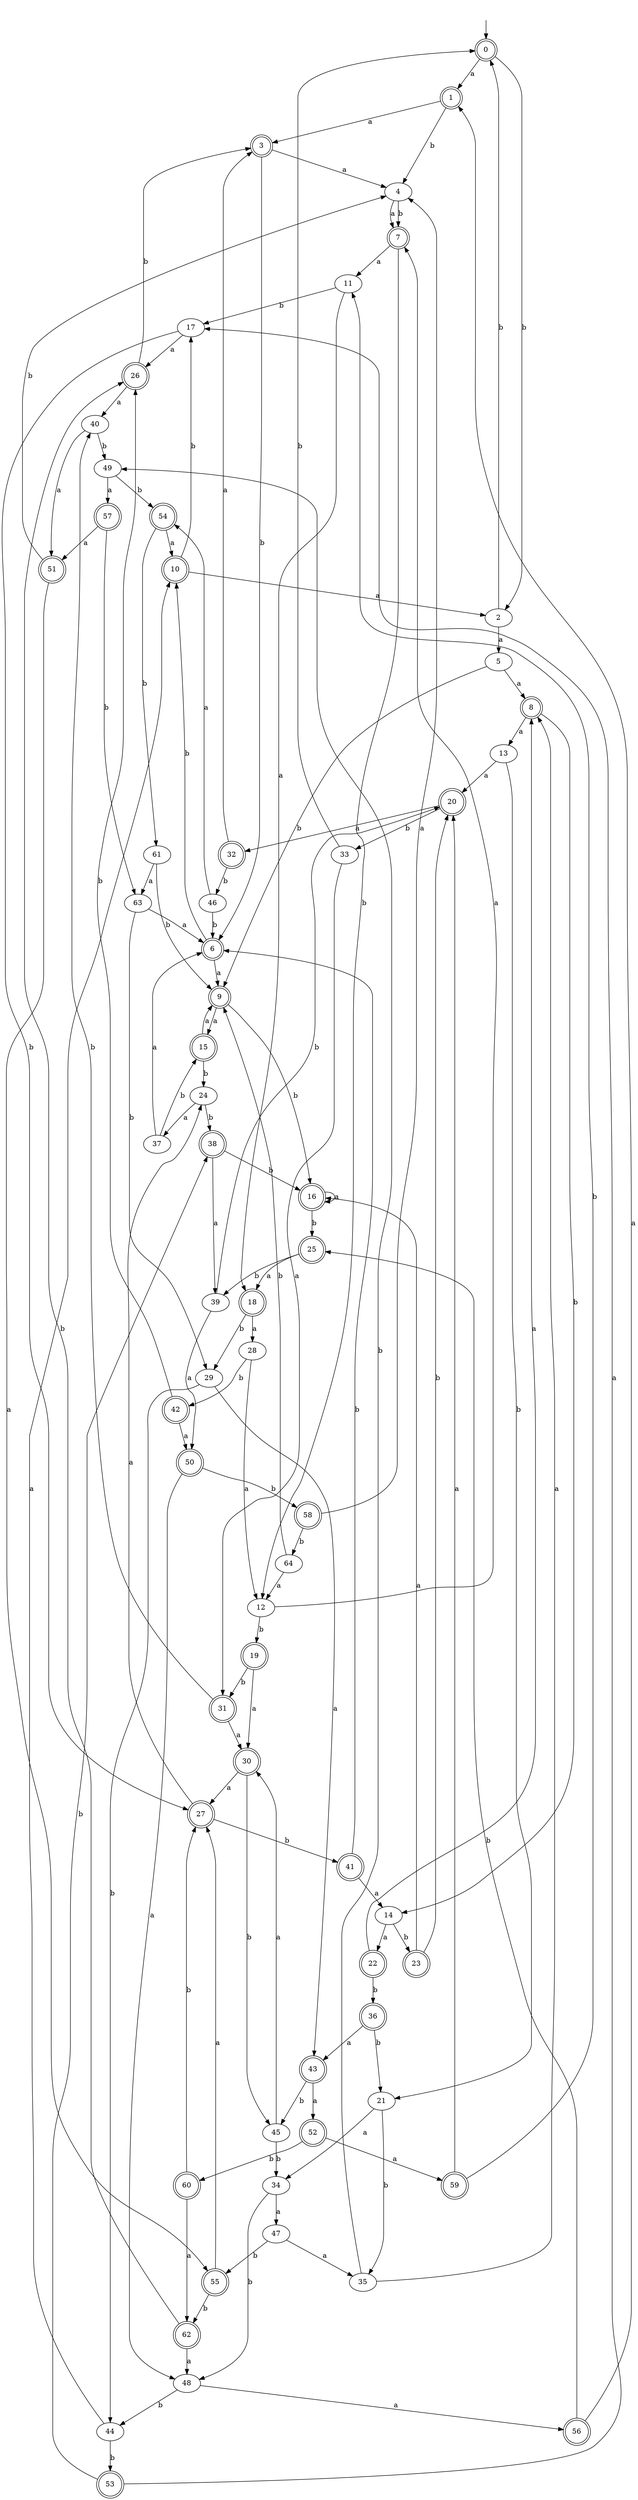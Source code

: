 digraph RandomDFA {
  __start0 [label="", shape=none];
  __start0 -> 0 [label=""];
  0 [shape=circle] [shape=doublecircle]
  0 -> 1 [label="a"]
  0 -> 2 [label="b"]
  1 [shape=doublecircle]
  1 -> 3 [label="a"]
  1 -> 4 [label="b"]
  2
  2 -> 5 [label="a"]
  2 -> 0 [label="b"]
  3 [shape=doublecircle]
  3 -> 4 [label="a"]
  3 -> 6 [label="b"]
  4
  4 -> 7 [label="a"]
  4 -> 7 [label="b"]
  5
  5 -> 8 [label="a"]
  5 -> 9 [label="b"]
  6 [shape=doublecircle]
  6 -> 9 [label="a"]
  6 -> 10 [label="b"]
  7 [shape=doublecircle]
  7 -> 11 [label="a"]
  7 -> 12 [label="b"]
  8 [shape=doublecircle]
  8 -> 13 [label="a"]
  8 -> 14 [label="b"]
  9 [shape=doublecircle]
  9 -> 15 [label="a"]
  9 -> 16 [label="b"]
  10 [shape=doublecircle]
  10 -> 2 [label="a"]
  10 -> 17 [label="b"]
  11
  11 -> 18 [label="a"]
  11 -> 17 [label="b"]
  12
  12 -> 7 [label="a"]
  12 -> 19 [label="b"]
  13
  13 -> 20 [label="a"]
  13 -> 21 [label="b"]
  14
  14 -> 22 [label="a"]
  14 -> 23 [label="b"]
  15 [shape=doublecircle]
  15 -> 9 [label="a"]
  15 -> 24 [label="b"]
  16 [shape=doublecircle]
  16 -> 16 [label="a"]
  16 -> 25 [label="b"]
  17
  17 -> 26 [label="a"]
  17 -> 27 [label="b"]
  18 [shape=doublecircle]
  18 -> 28 [label="a"]
  18 -> 29 [label="b"]
  19 [shape=doublecircle]
  19 -> 30 [label="a"]
  19 -> 31 [label="b"]
  20 [shape=doublecircle]
  20 -> 32 [label="a"]
  20 -> 33 [label="b"]
  21
  21 -> 34 [label="a"]
  21 -> 35 [label="b"]
  22 [shape=doublecircle]
  22 -> 8 [label="a"]
  22 -> 36 [label="b"]
  23 [shape=doublecircle]
  23 -> 16 [label="a"]
  23 -> 20 [label="b"]
  24
  24 -> 37 [label="a"]
  24 -> 38 [label="b"]
  25 [shape=doublecircle]
  25 -> 18 [label="a"]
  25 -> 39 [label="b"]
  26 [shape=doublecircle]
  26 -> 40 [label="a"]
  26 -> 3 [label="b"]
  27 [shape=doublecircle]
  27 -> 24 [label="a"]
  27 -> 41 [label="b"]
  28
  28 -> 12 [label="a"]
  28 -> 42 [label="b"]
  29
  29 -> 43 [label="a"]
  29 -> 44 [label="b"]
  30 [shape=doublecircle]
  30 -> 27 [label="a"]
  30 -> 45 [label="b"]
  31 [shape=doublecircle]
  31 -> 30 [label="a"]
  31 -> 40 [label="b"]
  32 [shape=doublecircle]
  32 -> 3 [label="a"]
  32 -> 46 [label="b"]
  33
  33 -> 31 [label="a"]
  33 -> 0 [label="b"]
  34
  34 -> 47 [label="a"]
  34 -> 48 [label="b"]
  35
  35 -> 8 [label="a"]
  35 -> 49 [label="b"]
  36 [shape=doublecircle]
  36 -> 43 [label="a"]
  36 -> 21 [label="b"]
  37
  37 -> 6 [label="a"]
  37 -> 15 [label="b"]
  38 [shape=doublecircle]
  38 -> 39 [label="a"]
  38 -> 16 [label="b"]
  39
  39 -> 50 [label="a"]
  39 -> 20 [label="b"]
  40
  40 -> 51 [label="a"]
  40 -> 49 [label="b"]
  41 [shape=doublecircle]
  41 -> 14 [label="a"]
  41 -> 6 [label="b"]
  42 [shape=doublecircle]
  42 -> 50 [label="a"]
  42 -> 26 [label="b"]
  43 [shape=doublecircle]
  43 -> 52 [label="a"]
  43 -> 45 [label="b"]
  44
  44 -> 10 [label="a"]
  44 -> 53 [label="b"]
  45
  45 -> 30 [label="a"]
  45 -> 34 [label="b"]
  46
  46 -> 54 [label="a"]
  46 -> 6 [label="b"]
  47
  47 -> 35 [label="a"]
  47 -> 55 [label="b"]
  48
  48 -> 56 [label="a"]
  48 -> 44 [label="b"]
  49
  49 -> 57 [label="a"]
  49 -> 54 [label="b"]
  50 [shape=doublecircle]
  50 -> 48 [label="a"]
  50 -> 58 [label="b"]
  51 [shape=doublecircle]
  51 -> 55 [label="a"]
  51 -> 4 [label="b"]
  52 [shape=doublecircle]
  52 -> 59 [label="a"]
  52 -> 60 [label="b"]
  53 [shape=doublecircle]
  53 -> 17 [label="a"]
  53 -> 38 [label="b"]
  54 [shape=doublecircle]
  54 -> 10 [label="a"]
  54 -> 61 [label="b"]
  55 [shape=doublecircle]
  55 -> 27 [label="a"]
  55 -> 62 [label="b"]
  56 [shape=doublecircle]
  56 -> 1 [label="a"]
  56 -> 25 [label="b"]
  57 [shape=doublecircle]
  57 -> 51 [label="a"]
  57 -> 63 [label="b"]
  58 [shape=doublecircle]
  58 -> 4 [label="a"]
  58 -> 64 [label="b"]
  59 [shape=doublecircle]
  59 -> 20 [label="a"]
  59 -> 11 [label="b"]
  60 [shape=doublecircle]
  60 -> 62 [label="a"]
  60 -> 27 [label="b"]
  61
  61 -> 63 [label="a"]
  61 -> 9 [label="b"]
  62 [shape=doublecircle]
  62 -> 48 [label="a"]
  62 -> 26 [label="b"]
  63
  63 -> 6 [label="a"]
  63 -> 29 [label="b"]
  64
  64 -> 12 [label="a"]
  64 -> 9 [label="b"]
}
